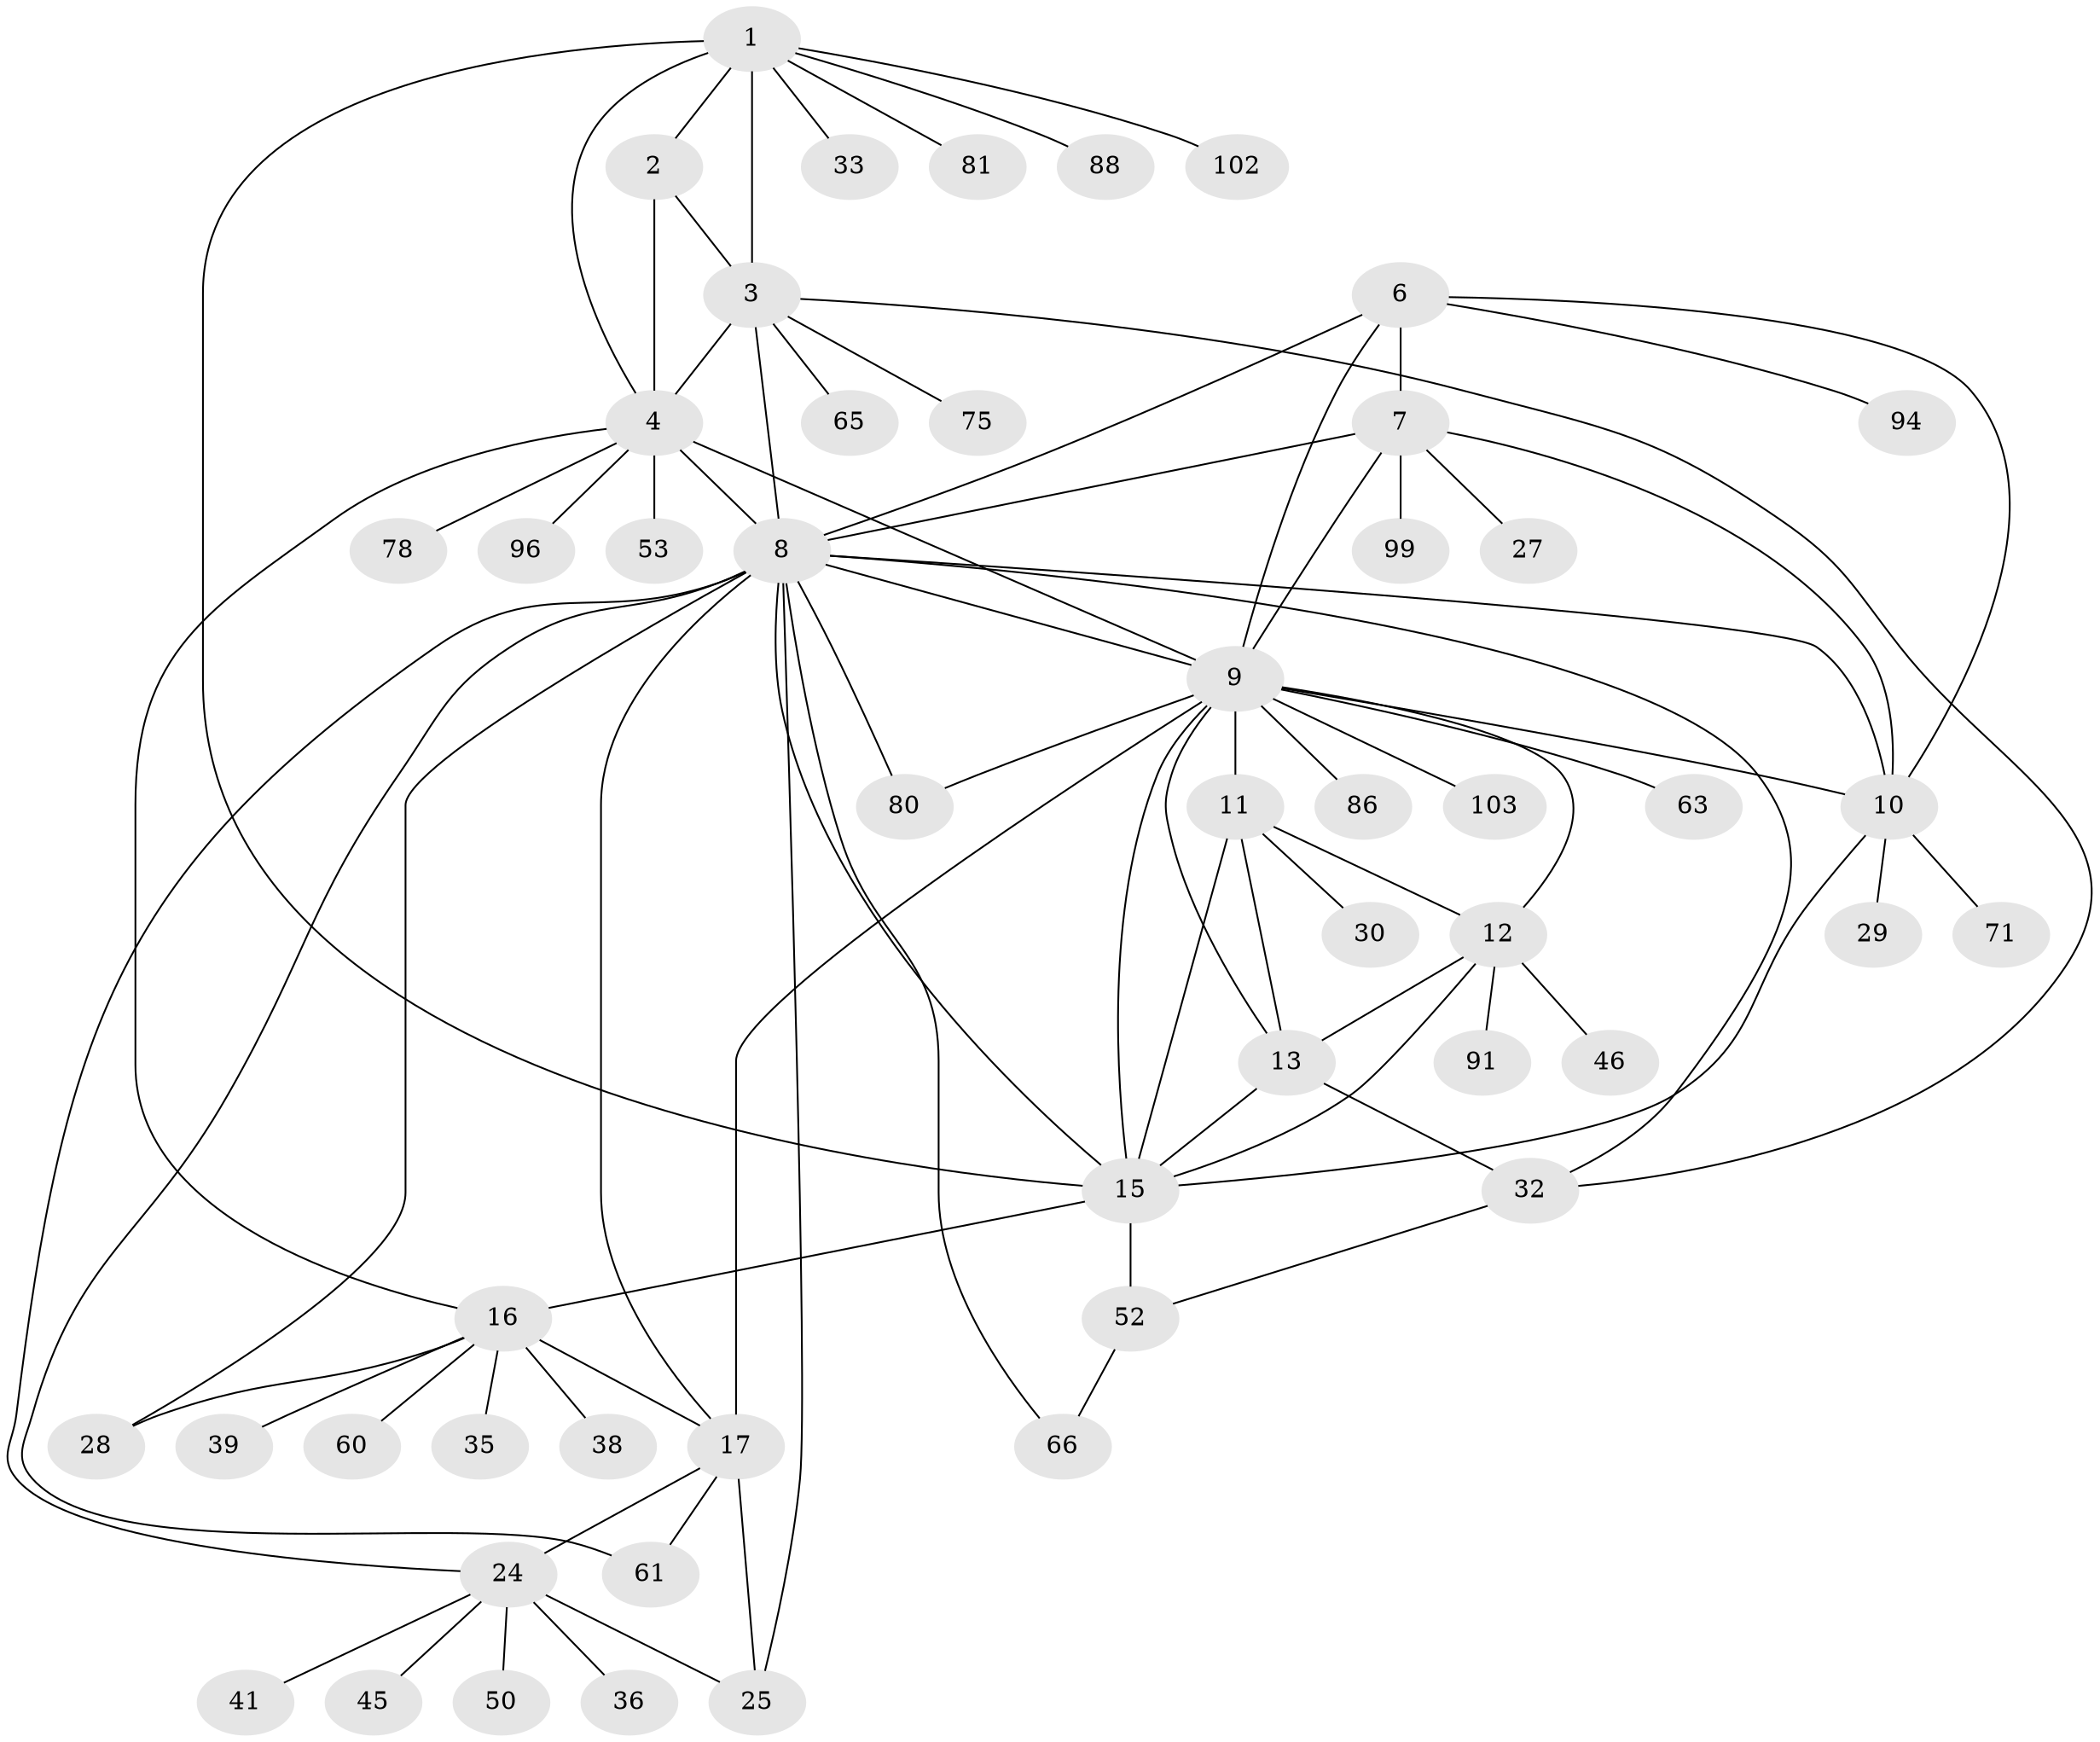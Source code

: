 // original degree distribution, {11: 0.019417475728155338, 4: 0.04854368932038835, 8: 0.019417475728155338, 7: 0.04854368932038835, 5: 0.04854368932038835, 6: 0.038834951456310676, 10: 0.019417475728155338, 9: 0.019417475728155338, 16: 0.009708737864077669, 1: 0.5339805825242718, 2: 0.1650485436893204, 3: 0.02912621359223301}
// Generated by graph-tools (version 1.1) at 2025/16/03/09/25 04:16:00]
// undirected, 51 vertices, 83 edges
graph export_dot {
graph [start="1"]
  node [color=gray90,style=filled];
  1 [super="+56+57"];
  2;
  3;
  4 [super="+67+5+47"];
  6;
  7;
  8 [super="+21"];
  9 [super="+14+26+64+55"];
  10;
  11;
  12;
  13 [super="+40+100+74"];
  15 [super="+54+98+31"];
  16 [super="+19+89"];
  17 [super="+18+22"];
  24;
  25 [super="+34"];
  27;
  28 [super="+82+101+73+44"];
  29 [super="+62"];
  30 [super="+48+37"];
  32;
  33;
  35;
  36 [super="+84"];
  38 [super="+43"];
  39;
  41;
  45;
  46;
  50;
  52;
  53;
  60 [super="+69"];
  61;
  63;
  65;
  66 [super="+77"];
  71;
  75 [super="+83"];
  78;
  80;
  81;
  86;
  88;
  91;
  94;
  96;
  99;
  102;
  103;
  1 -- 2;
  1 -- 3;
  1 -- 4 [weight=2];
  1 -- 15;
  1 -- 33;
  1 -- 81;
  1 -- 88;
  1 -- 102;
  2 -- 3;
  2 -- 4 [weight=2];
  3 -- 4 [weight=2];
  3 -- 32;
  3 -- 65;
  3 -- 75;
  3 -- 8;
  4 -- 16;
  4 -- 96;
  4 -- 9;
  4 -- 78;
  4 -- 8;
  4 -- 53;
  6 -- 7;
  6 -- 8;
  6 -- 9;
  6 -- 10;
  6 -- 94;
  7 -- 8;
  7 -- 9;
  7 -- 10;
  7 -- 27;
  7 -- 99;
  8 -- 9;
  8 -- 10;
  8 -- 32;
  8 -- 61;
  8 -- 66;
  8 -- 80;
  8 -- 28;
  8 -- 17 [weight=2];
  8 -- 24;
  8 -- 25;
  8 -- 15;
  9 -- 10;
  9 -- 103;
  9 -- 11;
  9 -- 12;
  9 -- 13;
  9 -- 15;
  9 -- 80;
  9 -- 86;
  9 -- 63;
  9 -- 17;
  10 -- 29;
  10 -- 71;
  10 -- 15;
  11 -- 12;
  11 -- 13;
  11 -- 15;
  11 -- 30;
  12 -- 13;
  12 -- 15;
  12 -- 46;
  12 -- 91;
  13 -- 15;
  13 -- 32;
  15 -- 16;
  15 -- 52;
  16 -- 17 [weight=6];
  16 -- 35;
  16 -- 38;
  16 -- 39;
  16 -- 60;
  16 -- 28;
  17 -- 61;
  17 -- 24 [weight=2];
  17 -- 25 [weight=2];
  24 -- 25;
  24 -- 36;
  24 -- 41;
  24 -- 45;
  24 -- 50;
  32 -- 52;
  52 -- 66;
}
